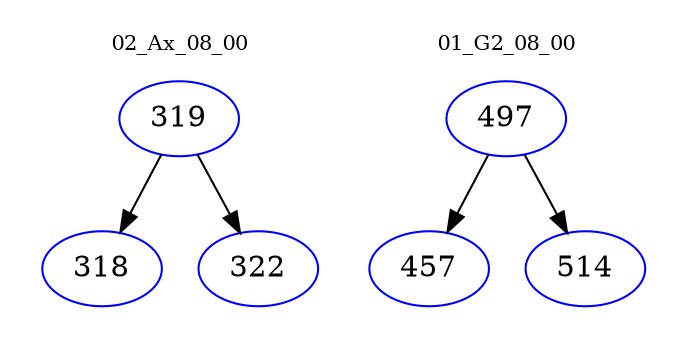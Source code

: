 digraph{
subgraph cluster_0 {
color = white
label = "02_Ax_08_00";
fontsize=10;
T0_319 [label="319", color="blue"]
T0_319 -> T0_318 [color="black"]
T0_318 [label="318", color="blue"]
T0_319 -> T0_322 [color="black"]
T0_322 [label="322", color="blue"]
}
subgraph cluster_1 {
color = white
label = "01_G2_08_00";
fontsize=10;
T1_497 [label="497", color="blue"]
T1_497 -> T1_457 [color="black"]
T1_457 [label="457", color="blue"]
T1_497 -> T1_514 [color="black"]
T1_514 [label="514", color="blue"]
}
}
